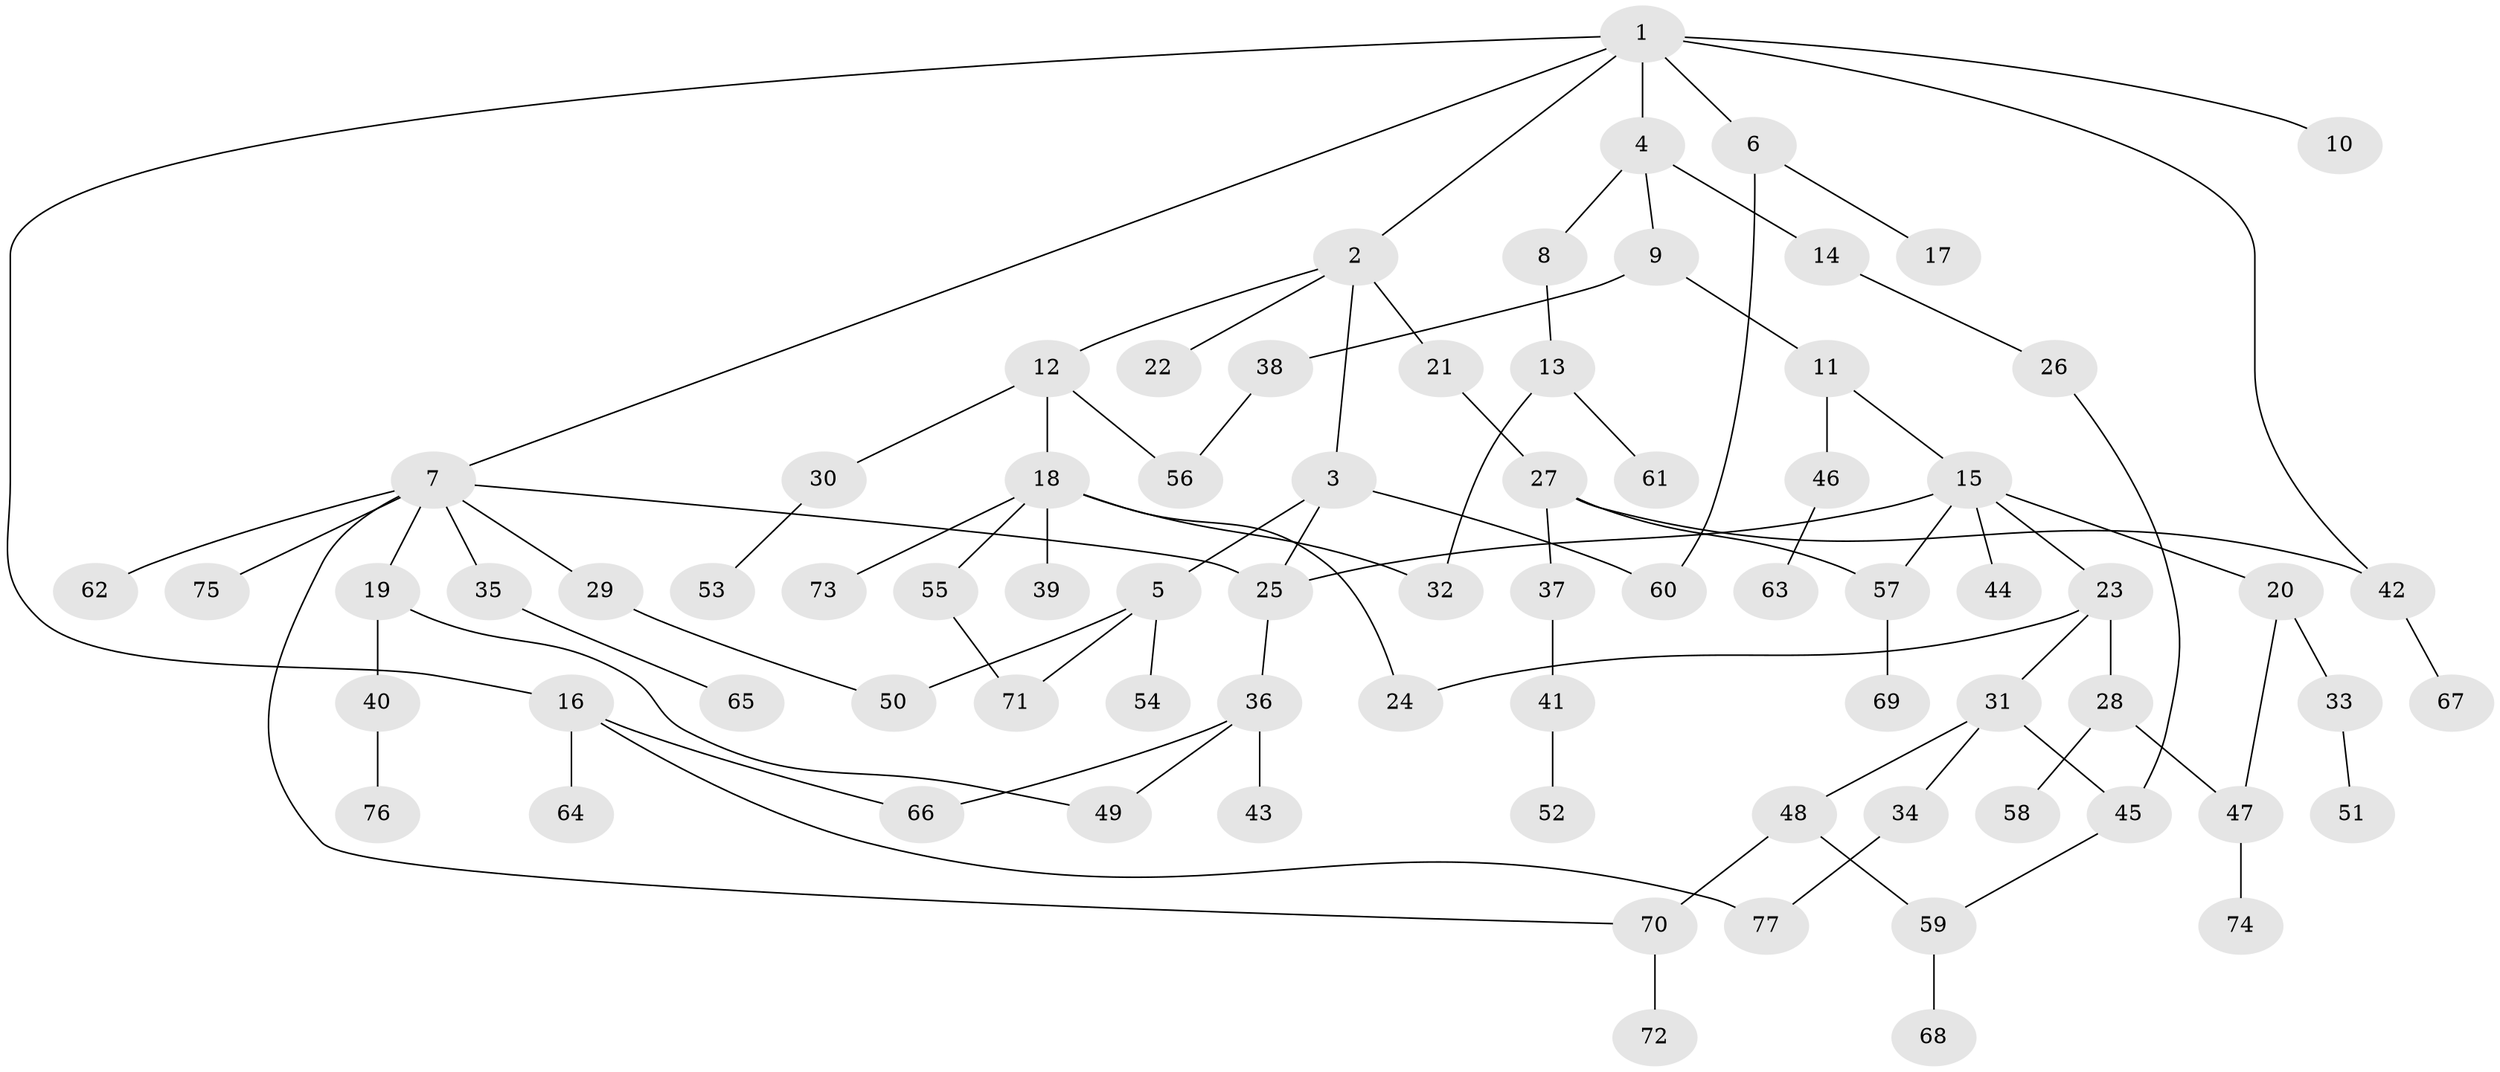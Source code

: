// coarse degree distribution, {8: 0.018867924528301886, 7: 0.03773584905660377, 4: 0.1320754716981132, 3: 0.1509433962264151, 9: 0.018867924528301886, 2: 0.20754716981132076, 1: 0.39622641509433965, 6: 0.03773584905660377}
// Generated by graph-tools (version 1.1) at 2025/41/03/06/25 10:41:27]
// undirected, 77 vertices, 93 edges
graph export_dot {
graph [start="1"]
  node [color=gray90,style=filled];
  1;
  2;
  3;
  4;
  5;
  6;
  7;
  8;
  9;
  10;
  11;
  12;
  13;
  14;
  15;
  16;
  17;
  18;
  19;
  20;
  21;
  22;
  23;
  24;
  25;
  26;
  27;
  28;
  29;
  30;
  31;
  32;
  33;
  34;
  35;
  36;
  37;
  38;
  39;
  40;
  41;
  42;
  43;
  44;
  45;
  46;
  47;
  48;
  49;
  50;
  51;
  52;
  53;
  54;
  55;
  56;
  57;
  58;
  59;
  60;
  61;
  62;
  63;
  64;
  65;
  66;
  67;
  68;
  69;
  70;
  71;
  72;
  73;
  74;
  75;
  76;
  77;
  1 -- 2;
  1 -- 4;
  1 -- 6;
  1 -- 7;
  1 -- 10;
  1 -- 16;
  1 -- 42;
  2 -- 3;
  2 -- 12;
  2 -- 21;
  2 -- 22;
  3 -- 5;
  3 -- 60;
  3 -- 25;
  4 -- 8;
  4 -- 9;
  4 -- 14;
  5 -- 54;
  5 -- 50;
  5 -- 71;
  6 -- 17;
  6 -- 60;
  7 -- 19;
  7 -- 25;
  7 -- 29;
  7 -- 35;
  7 -- 62;
  7 -- 70;
  7 -- 75;
  8 -- 13;
  9 -- 11;
  9 -- 38;
  11 -- 15;
  11 -- 46;
  12 -- 18;
  12 -- 30;
  12 -- 56;
  13 -- 61;
  13 -- 32;
  14 -- 26;
  15 -- 20;
  15 -- 23;
  15 -- 44;
  15 -- 57;
  15 -- 25;
  16 -- 64;
  16 -- 77;
  16 -- 66;
  18 -- 24;
  18 -- 32;
  18 -- 39;
  18 -- 55;
  18 -- 73;
  19 -- 40;
  19 -- 49;
  20 -- 33;
  20 -- 47;
  21 -- 27;
  23 -- 28;
  23 -- 31;
  23 -- 24;
  25 -- 36;
  26 -- 45;
  27 -- 37;
  27 -- 42;
  27 -- 57;
  28 -- 47;
  28 -- 58;
  29 -- 50;
  30 -- 53;
  31 -- 34;
  31 -- 45;
  31 -- 48;
  33 -- 51;
  34 -- 77;
  35 -- 65;
  36 -- 43;
  36 -- 66;
  36 -- 49;
  37 -- 41;
  38 -- 56;
  40 -- 76;
  41 -- 52;
  42 -- 67;
  45 -- 59;
  46 -- 63;
  47 -- 74;
  48 -- 59;
  48 -- 70;
  55 -- 71;
  57 -- 69;
  59 -- 68;
  70 -- 72;
}
